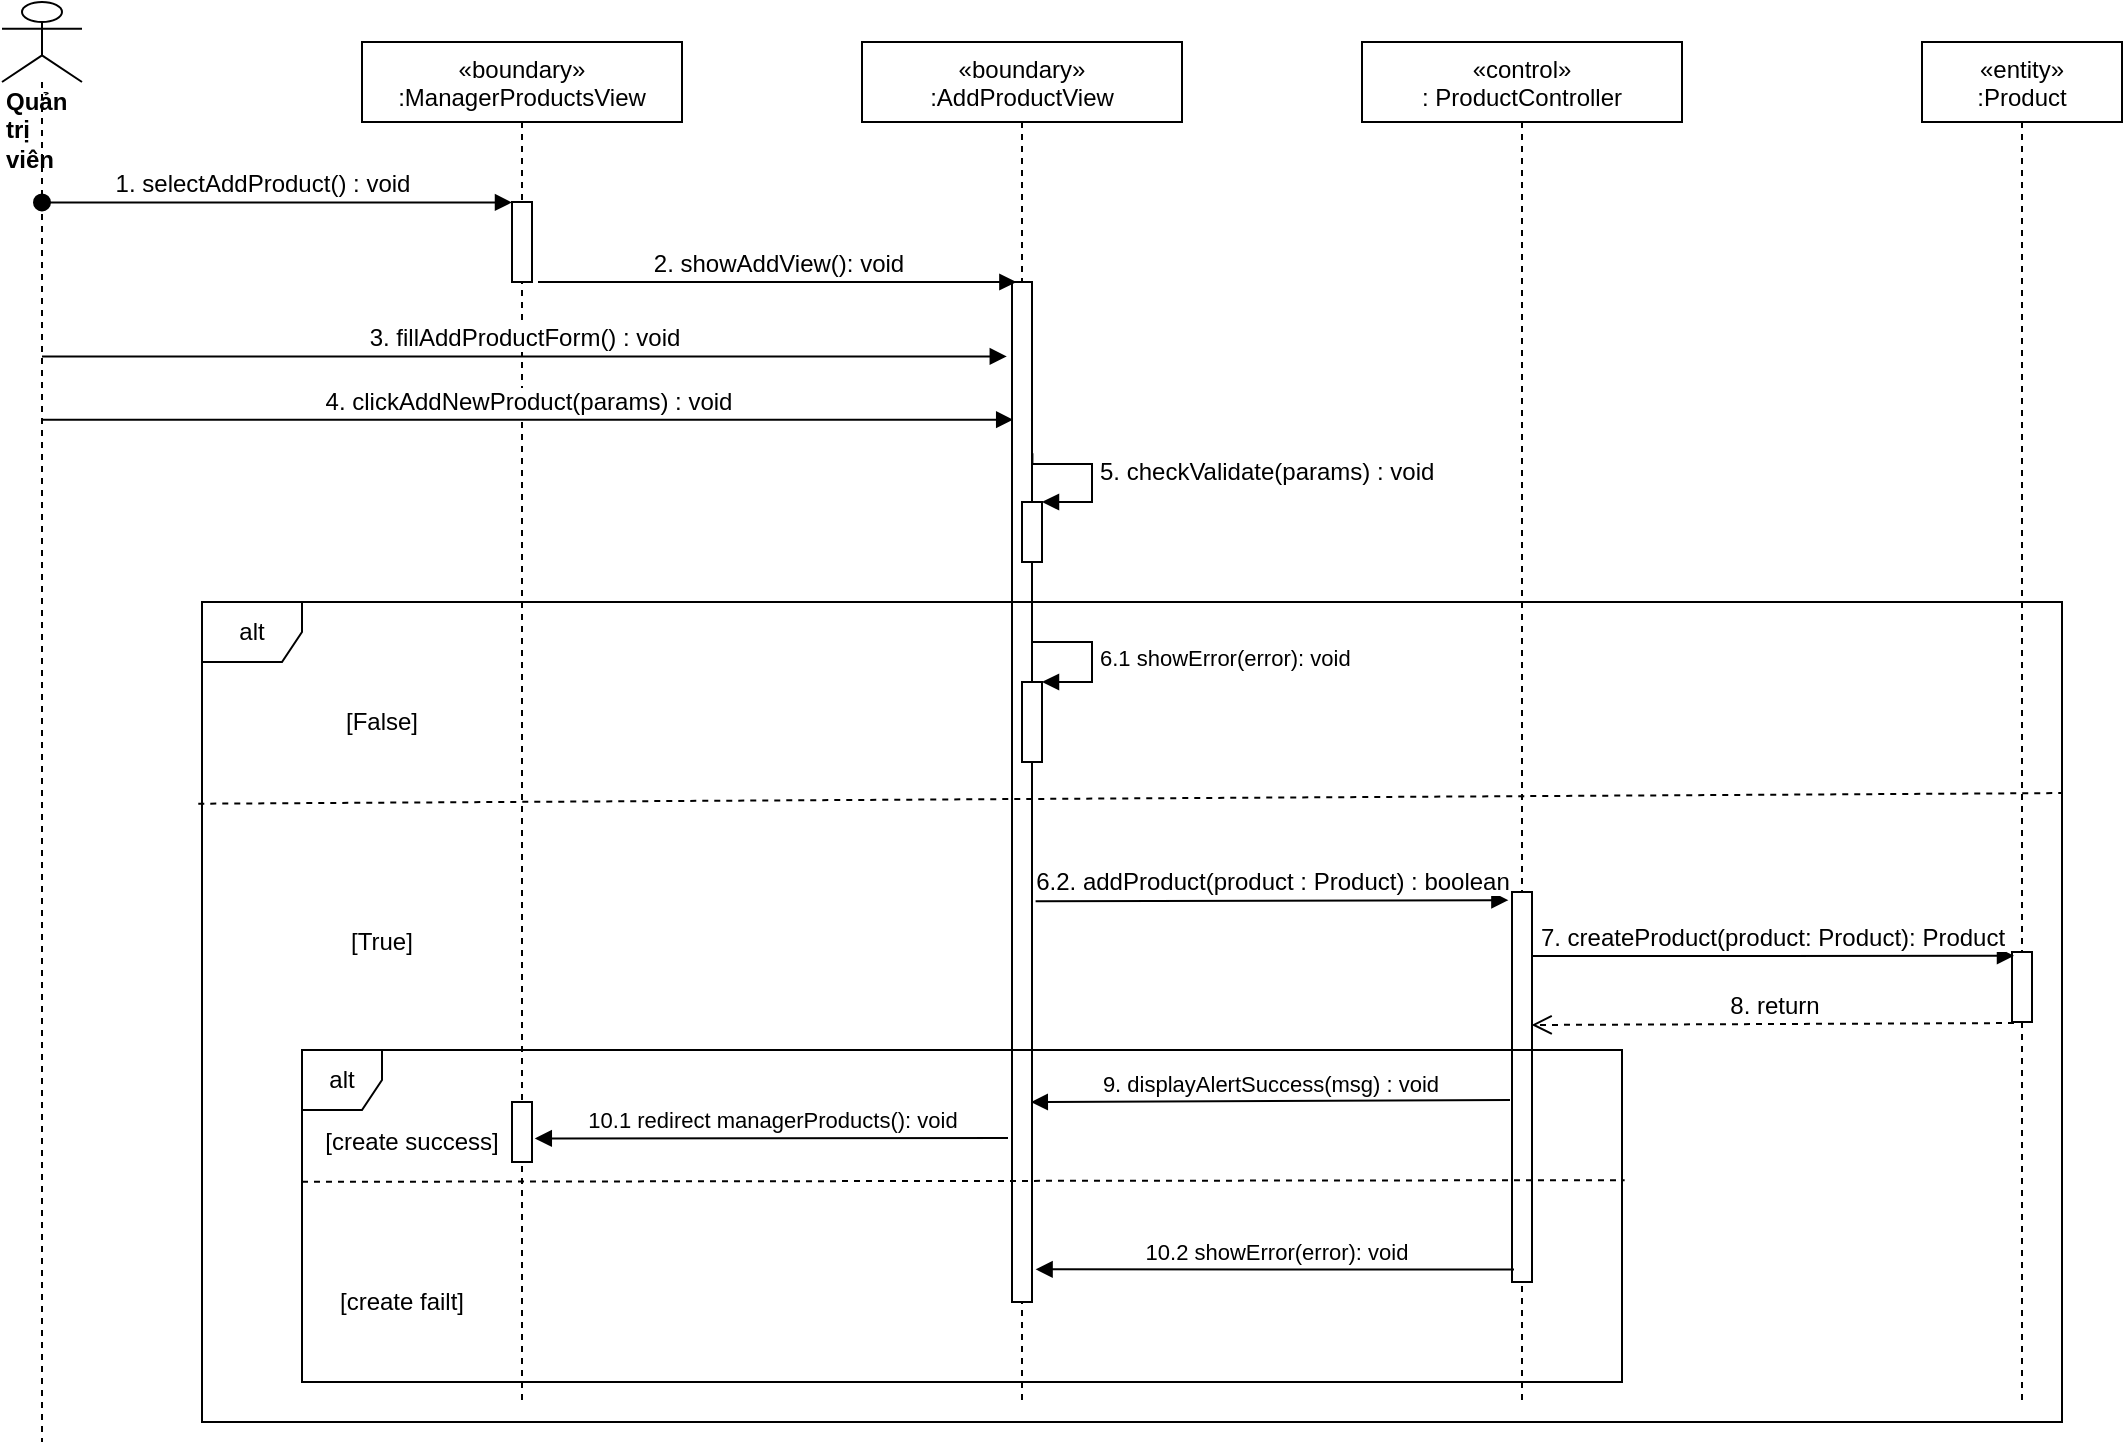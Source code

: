 <mxfile version="14.8.2" type="device"><diagram id="kgpKYQtTHZ0yAKxKKP6v" name="Page-1"><mxGraphModel dx="1038" dy="521" grid="1" gridSize="10" guides="1" tooltips="1" connect="1" arrows="1" fold="1" page="1" pageScale="1" pageWidth="850" pageHeight="1100" math="0" shadow="0"><root><mxCell id="0"/><mxCell id="1" parent="0"/><mxCell id="LOUm1dArXZRg01D5vQiM-1" value="«boundary»&#10;:ManagerProductsView" style="shape=umlLifeline;perimeter=lifelinePerimeter;container=1;collapsible=0;recursiveResize=0;rounded=0;shadow=0;strokeWidth=1;" parent="1" vertex="1"><mxGeometry x="250" y="80" width="160" height="680" as="geometry"/></mxCell><mxCell id="LOUm1dArXZRg01D5vQiM-2" value="" style="points=[];perimeter=orthogonalPerimeter;rounded=0;shadow=0;strokeWidth=1;" parent="LOUm1dArXZRg01D5vQiM-1" vertex="1"><mxGeometry x="75" y="80" width="10" height="40" as="geometry"/></mxCell><mxCell id="LOUm1dArXZRg01D5vQiM-4" value="«control»&#10;: ProductController" style="shape=umlLifeline;perimeter=lifelinePerimeter;container=1;collapsible=0;recursiveResize=0;rounded=0;shadow=0;strokeWidth=1;" parent="1" vertex="1"><mxGeometry x="750" y="80" width="160" height="680" as="geometry"/></mxCell><mxCell id="LOUm1dArXZRg01D5vQiM-6" value="&lt;div&gt;&lt;b&gt;Quản trị viên&lt;/b&gt;&lt;/div&gt;" style="shape=umlLifeline;participant=umlActor;perimeter=lifelinePerimeter;whiteSpace=wrap;html=1;container=1;collapsible=0;recursiveResize=0;verticalAlign=top;spacingTop=36;outlineConnect=0;align=left;size=40;" parent="1" vertex="1"><mxGeometry x="70" y="60" width="40" height="720" as="geometry"/></mxCell><mxCell id="LOUm1dArXZRg01D5vQiM-7" value="1. selectAddProduct() : void" style="verticalAlign=bottom;startArrow=oval;endArrow=block;startSize=8;shadow=0;strokeWidth=1;entryX=0;entryY=0.005;entryDx=0;entryDy=0;entryPerimeter=0;fontSize=12;" parent="1" source="LOUm1dArXZRg01D5vQiM-6" target="LOUm1dArXZRg01D5vQiM-2" edge="1"><mxGeometry x="-0.06" relative="1" as="geometry"><mxPoint x="100" y="170" as="sourcePoint"/><mxPoint as="offset"/><mxPoint x="270.4" y="160.48" as="targetPoint"/></mxGeometry></mxCell><mxCell id="LOUm1dArXZRg01D5vQiM-15" value="«entity»&#10;:Product" style="shape=umlLifeline;perimeter=lifelinePerimeter;container=1;collapsible=0;recursiveResize=0;rounded=0;shadow=0;strokeWidth=1;" parent="1" vertex="1"><mxGeometry x="1030" y="80" width="100" height="680" as="geometry"/></mxCell><mxCell id="LOUm1dArXZRg01D5vQiM-16" value="" style="points=[];perimeter=orthogonalPerimeter;rounded=0;shadow=0;strokeWidth=1;" parent="LOUm1dArXZRg01D5vQiM-15" vertex="1"><mxGeometry x="45" y="455" width="10" height="35" as="geometry"/></mxCell><mxCell id="LOUm1dArXZRg01D5vQiM-17" value="&lt;font style=&quot;font-size: 12px&quot;&gt;7. createProduct(product: Product): Product&lt;/font&gt;" style="html=1;verticalAlign=bottom;endArrow=block;entryX=0.1;entryY=0.055;entryDx=0;entryDy=0;entryPerimeter=0;exitX=0.9;exitY=0.164;exitDx=0;exitDy=0;exitPerimeter=0;" parent="1" source="LOUm1dArXZRg01D5vQiM-5" target="LOUm1dArXZRg01D5vQiM-16" edge="1"><mxGeometry width="80" relative="1" as="geometry"><mxPoint x="858.8" y="420.42" as="sourcePoint"/><mxPoint x="1010" y="239" as="targetPoint"/></mxGeometry></mxCell><mxCell id="LOUm1dArXZRg01D5vQiM-18" value="&lt;font style=&quot;font-size: 12px&quot;&gt;8. return&lt;/font&gt;" style="html=1;verticalAlign=bottom;endArrow=open;dashed=1;endSize=8;exitX=0.1;exitY=1.015;exitDx=0;exitDy=0;exitPerimeter=0;entryX=0.98;entryY=0.341;entryDx=0;entryDy=0;entryPerimeter=0;" parent="1" source="LOUm1dArXZRg01D5vQiM-16" target="LOUm1dArXZRg01D5vQiM-5" edge="1"><mxGeometry relative="1" as="geometry"><mxPoint x="790" y="300" as="sourcePoint"/><mxPoint x="670" y="461" as="targetPoint"/></mxGeometry></mxCell><mxCell id="LOUm1dArXZRg01D5vQiM-22" value="&lt;font style=&quot;font-size: 12px&quot;&gt;3. fillAddProductForm() : void&lt;/font&gt;" style="html=1;verticalAlign=bottom;endArrow=block;entryX=-0.26;entryY=0.073;entryDx=0;entryDy=0;entryPerimeter=0;" parent="1" source="LOUm1dArXZRg01D5vQiM-6" target="jipXbyX9HEw0RxreXmP--2" edge="1"><mxGeometry width="80" relative="1" as="geometry"><mxPoint x="380" y="270" as="sourcePoint"/><mxPoint x="350" y="230" as="targetPoint"/></mxGeometry></mxCell><mxCell id="LOUm1dArXZRg01D5vQiM-26" value="&lt;font style=&quot;font-size: 12px&quot;&gt;4. clickAddNewProduct(params) : void&lt;/font&gt;" style="html=1;verticalAlign=bottom;endArrow=block;entryX=0.06;entryY=0.135;entryDx=0;entryDy=0;entryPerimeter=0;" parent="1" source="LOUm1dArXZRg01D5vQiM-6" edge="1" target="jipXbyX9HEw0RxreXmP--2"><mxGeometry width="80" relative="1" as="geometry"><mxPoint x="380" y="270" as="sourcePoint"/><mxPoint x="575" y="280" as="targetPoint"/></mxGeometry></mxCell><mxCell id="LOUm1dArXZRg01D5vQiM-5" value="" style="points=[];perimeter=orthogonalPerimeter;rounded=0;shadow=0;strokeWidth=1;" parent="1" vertex="1"><mxGeometry x="825" y="505" width="10" height="195" as="geometry"/></mxCell><mxCell id="LOUm1dArXZRg01D5vQiM-27" value="&lt;font style=&quot;font-size: 12px&quot;&gt;6.2. addProduct(product : Product) : boolean&lt;/font&gt;" style="html=1;verticalAlign=bottom;endArrow=block;entryX=-0.18;entryY=0.021;entryDx=0;entryDy=0;entryPerimeter=0;exitX=1.18;exitY=0.607;exitDx=0;exitDy=0;exitPerimeter=0;" parent="1" source="jipXbyX9HEw0RxreXmP--2" target="LOUm1dArXZRg01D5vQiM-5" edge="1"><mxGeometry width="80" relative="1" as="geometry"><mxPoint x="600" y="507" as="sourcePoint"/><mxPoint x="700" y="370" as="targetPoint"/></mxGeometry></mxCell><mxCell id="jipXbyX9HEw0RxreXmP--1" value="«boundary»&#10;:AddProductView" style="shape=umlLifeline;perimeter=lifelinePerimeter;container=1;collapsible=0;recursiveResize=0;rounded=0;shadow=0;strokeWidth=1;" parent="1" vertex="1"><mxGeometry x="500" y="80" width="160" height="680" as="geometry"/></mxCell><mxCell id="jipXbyX9HEw0RxreXmP--2" value="" style="points=[];perimeter=orthogonalPerimeter;rounded=0;shadow=0;strokeWidth=1;" parent="jipXbyX9HEw0RxreXmP--1" vertex="1"><mxGeometry x="75" y="120" width="10" height="510" as="geometry"/></mxCell><mxCell id="jipXbyX9HEw0RxreXmP--3" value="&lt;font style=&quot;font-size: 12px&quot;&gt;2. showAddView(): void&lt;/font&gt;" style="html=1;verticalAlign=bottom;endArrow=block;exitX=1.3;exitY=1;exitDx=0;exitDy=0;exitPerimeter=0;entryX=0.22;entryY=0;entryDx=0;entryDy=0;entryPerimeter=0;" parent="1" source="LOUm1dArXZRg01D5vQiM-2" target="jipXbyX9HEw0RxreXmP--2" edge="1"><mxGeometry width="80" relative="1" as="geometry"><mxPoint x="490" y="300" as="sourcePoint"/><mxPoint x="560" y="203" as="targetPoint"/></mxGeometry></mxCell><mxCell id="jipXbyX9HEw0RxreXmP--4" value="" style="html=1;points=[];perimeter=orthogonalPerimeter;" parent="1" vertex="1"><mxGeometry x="580" y="310" width="10" height="30" as="geometry"/></mxCell><mxCell id="jipXbyX9HEw0RxreXmP--5" value="&lt;font style=&quot;font-size: 12px&quot;&gt;5. checkValidate(params) : void&lt;/font&gt;" style="edgeStyle=orthogonalEdgeStyle;html=1;align=left;spacingLeft=2;endArrow=block;rounded=0;entryX=1;entryY=0;exitX=1.02;exitY=0.168;exitDx=0;exitDy=0;exitPerimeter=0;" parent="1" source="jipXbyX9HEw0RxreXmP--2" target="jipXbyX9HEw0RxreXmP--4" edge="1"><mxGeometry relative="1" as="geometry"><mxPoint x="584" y="300" as="sourcePoint"/><Array as="points"><mxPoint x="615" y="291"/><mxPoint x="615" y="310"/></Array></mxGeometry></mxCell><mxCell id="jipXbyX9HEw0RxreXmP--7" value="alt" style="shape=umlFrame;whiteSpace=wrap;html=1;width=50;height=30;" parent="1" vertex="1"><mxGeometry x="170" y="360" width="930" height="410" as="geometry"/></mxCell><mxCell id="jipXbyX9HEw0RxreXmP--11" value="alt" style="shape=umlFrame;whiteSpace=wrap;html=1;width=40;height=30;" parent="1" vertex="1"><mxGeometry x="220" y="584" width="660" height="166" as="geometry"/></mxCell><mxCell id="16Xe_S6yMzy1ZDp1yyE0-3" value="" style="html=1;points=[];perimeter=orthogonalPerimeter;" parent="1" vertex="1"><mxGeometry x="580" y="400" width="10" height="40" as="geometry"/></mxCell><mxCell id="16Xe_S6yMzy1ZDp1yyE0-4" value="&lt;span style=&quot;text-align: center&quot;&gt;6.1 showError(error): void&lt;/span&gt;" style="edgeStyle=orthogonalEdgeStyle;html=1;align=left;spacingLeft=2;endArrow=block;rounded=0;entryX=1;entryY=0;" parent="1" target="16Xe_S6yMzy1ZDp1yyE0-3" edge="1"><mxGeometry relative="1" as="geometry"><mxPoint x="585" y="380" as="sourcePoint"/><Array as="points"><mxPoint x="615" y="380"/></Array></mxGeometry></mxCell><mxCell id="16Xe_S6yMzy1ZDp1yyE0-5" value="9. displayAlertSuccess(msg) : void" style="html=1;verticalAlign=bottom;endArrow=block;entryX=0.94;entryY=0.804;entryDx=0;entryDy=0;entryPerimeter=0;" parent="1" target="jipXbyX9HEw0RxreXmP--2" edge="1"><mxGeometry width="80" relative="1" as="geometry"><mxPoint x="824" y="609" as="sourcePoint"/><mxPoint x="588" y="602" as="targetPoint"/></mxGeometry></mxCell><mxCell id="16Xe_S6yMzy1ZDp1yyE0-6" value="" style="html=1;points=[];perimeter=orthogonalPerimeter;" parent="1" vertex="1"><mxGeometry x="325" y="610" width="10" height="30" as="geometry"/></mxCell><mxCell id="16Xe_S6yMzy1ZDp1yyE0-7" value="10.1 redirect managerProducts(): void" style="html=1;verticalAlign=bottom;endArrow=block;entryX=1.14;entryY=0.607;entryDx=0;entryDy=0;entryPerimeter=0;" parent="1" target="16Xe_S6yMzy1ZDp1yyE0-6" edge="1"><mxGeometry width="80" relative="1" as="geometry"><mxPoint x="573" y="628" as="sourcePoint"/><mxPoint x="340" y="629" as="targetPoint"/></mxGeometry></mxCell><mxCell id="16Xe_S6yMzy1ZDp1yyE0-11" value="" style="endArrow=none;dashed=1;html=1;exitX=-0.002;exitY=0.246;exitDx=0;exitDy=0;exitPerimeter=0;entryX=1;entryY=0.233;entryDx=0;entryDy=0;entryPerimeter=0;" parent="1" source="jipXbyX9HEw0RxreXmP--7" target="jipXbyX9HEw0RxreXmP--7" edge="1"><mxGeometry width="50" height="50" relative="1" as="geometry"><mxPoint x="540" y="480" as="sourcePoint"/><mxPoint x="590" y="430" as="targetPoint"/></mxGeometry></mxCell><mxCell id="16Xe_S6yMzy1ZDp1yyE0-12" value="" style="endArrow=none;dashed=1;html=1;exitX=0;exitY=0.397;exitDx=0;exitDy=0;exitPerimeter=0;entryX=1.002;entryY=0.392;entryDx=0;entryDy=0;entryPerimeter=0;" parent="1" source="jipXbyX9HEw0RxreXmP--11" target="jipXbyX9HEw0RxreXmP--11" edge="1"><mxGeometry width="50" height="50" relative="1" as="geometry"><mxPoint x="530" y="580" as="sourcePoint"/><mxPoint x="900" y="650" as="targetPoint"/></mxGeometry></mxCell><mxCell id="16Xe_S6yMzy1ZDp1yyE0-13" value="[False]" style="text;html=1;strokeColor=none;fillColor=none;align=center;verticalAlign=middle;whiteSpace=wrap;rounded=0;" parent="1" vertex="1"><mxGeometry x="240" y="410" width="40" height="20" as="geometry"/></mxCell><mxCell id="16Xe_S6yMzy1ZDp1yyE0-14" value="[True]" style="text;html=1;strokeColor=none;fillColor=none;align=center;verticalAlign=middle;whiteSpace=wrap;rounded=0;" parent="1" vertex="1"><mxGeometry x="240" y="520" width="40" height="20" as="geometry"/></mxCell><mxCell id="16Xe_S6yMzy1ZDp1yyE0-15" value="[create success]" style="text;html=1;strokeColor=none;fillColor=none;align=center;verticalAlign=middle;whiteSpace=wrap;rounded=0;" parent="1" vertex="1"><mxGeometry x="230" y="620" width="90" height="20" as="geometry"/></mxCell><mxCell id="16Xe_S6yMzy1ZDp1yyE0-16" value="[create failt]" style="text;html=1;strokeColor=none;fillColor=none;align=center;verticalAlign=middle;whiteSpace=wrap;rounded=0;" parent="1" vertex="1"><mxGeometry x="230" y="700" width="80" height="20" as="geometry"/></mxCell><mxCell id="DZmrQxBjgM5yet_1VMuD-1" value="10.2 showError(error): void" style="html=1;verticalAlign=bottom;endArrow=block;exitX=0.1;exitY=0.968;exitDx=0;exitDy=0;exitPerimeter=0;entryX=1.18;entryY=0.968;entryDx=0;entryDy=0;entryPerimeter=0;" edge="1" parent="1" source="LOUm1dArXZRg01D5vQiM-5" target="jipXbyX9HEw0RxreXmP--2"><mxGeometry width="80" relative="1" as="geometry"><mxPoint x="570" y="490" as="sourcePoint"/><mxPoint x="660" y="694" as="targetPoint"/></mxGeometry></mxCell></root></mxGraphModel></diagram></mxfile>